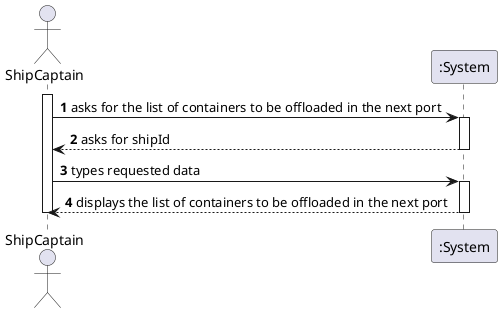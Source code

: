 @startuml
'https://plantuml.com/sequence-diagram

autonumber
actor ShipCaptain as C

activate C
C -> ":System" : asks for the list of containers to be offloaded in the next port
activate ":System"
":System" --> C : asks for shipId
deactivate ":System"

C -> ":System" : types requested data
activate ":System"
":System" --> C : displays the list of containers to be offloaded in the next port
deactivate ":System"
deactivate C
@enduml